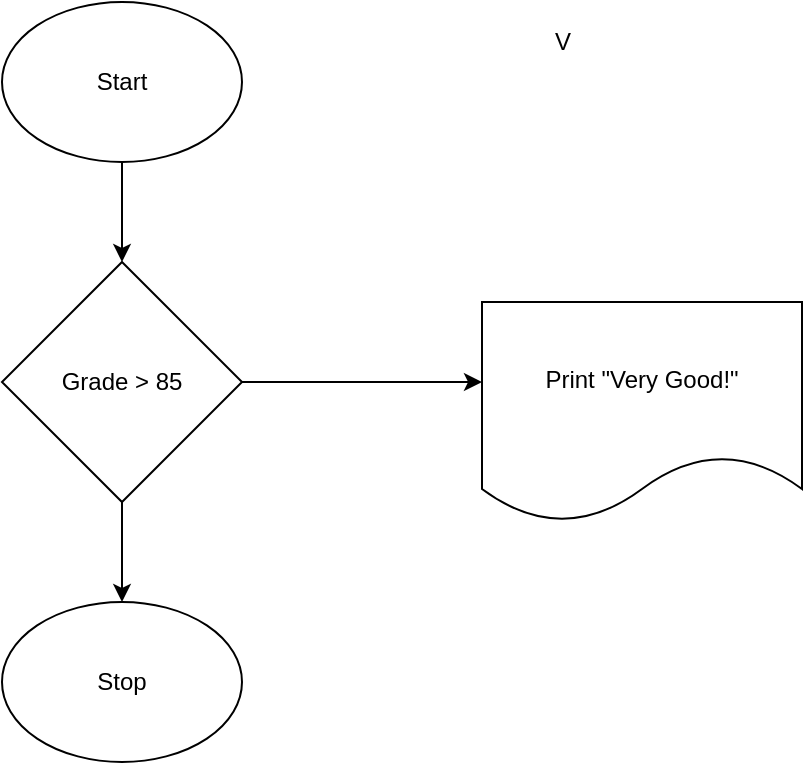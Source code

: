<mxfile version="20.1.1" type="github"><diagram id="pZL_fpl7D5ItnH6Jgsg_" name="Page-1"><mxGraphModel dx="782" dy="425" grid="1" gridSize="10" guides="1" tooltips="1" connect="1" arrows="1" fold="1" page="1" pageScale="1" pageWidth="827" pageHeight="1169" math="0" shadow="0"><root><mxCell id="0"/><mxCell id="1" parent="0"/><mxCell id="vA2pLPPvyTt-caXkHrjZ-7" style="edgeStyle=orthogonalEdgeStyle;rounded=0;orthogonalLoop=1;jettySize=auto;html=1;exitX=0.5;exitY=1;exitDx=0;exitDy=0;entryX=0.5;entryY=0;entryDx=0;entryDy=0;" parent="1" source="vA2pLPPvyTt-caXkHrjZ-1" target="vA2pLPPvyTt-caXkHrjZ-5" edge="1"><mxGeometry relative="1" as="geometry"/></mxCell><mxCell id="vA2pLPPvyTt-caXkHrjZ-1" value="Start" style="ellipse;whiteSpace=wrap;html=1;" parent="1" vertex="1"><mxGeometry x="340" y="30" width="120" height="80" as="geometry"/></mxCell><mxCell id="vA2pLPPvyTt-caXkHrjZ-2" value="Stop" style="ellipse;whiteSpace=wrap;html=1;" parent="1" vertex="1"><mxGeometry x="340" y="330" width="120" height="80" as="geometry"/></mxCell><mxCell id="vA2pLPPvyTt-caXkHrjZ-4" value="V" style="text;html=1;align=center;verticalAlign=middle;resizable=0;points=[];autosize=1;strokeColor=none;fillColor=none;" parent="1" vertex="1"><mxGeometry x="605" y="35" width="30" height="30" as="geometry"/></mxCell><mxCell id="vA2pLPPvyTt-caXkHrjZ-6" style="edgeStyle=orthogonalEdgeStyle;rounded=0;orthogonalLoop=1;jettySize=auto;html=1;" parent="1" source="vA2pLPPvyTt-caXkHrjZ-5" edge="1"><mxGeometry relative="1" as="geometry"><mxPoint x="580" y="220" as="targetPoint"/></mxGeometry></mxCell><mxCell id="vA2pLPPvyTt-caXkHrjZ-8" style="edgeStyle=orthogonalEdgeStyle;rounded=0;orthogonalLoop=1;jettySize=auto;html=1;exitX=0.5;exitY=1;exitDx=0;exitDy=0;entryX=0.5;entryY=0;entryDx=0;entryDy=0;" parent="1" source="vA2pLPPvyTt-caXkHrjZ-5" target="vA2pLPPvyTt-caXkHrjZ-2" edge="1"><mxGeometry relative="1" as="geometry"/></mxCell><mxCell id="vA2pLPPvyTt-caXkHrjZ-5" value="Grade &amp;gt; 85" style="rhombus;whiteSpace=wrap;html=1;" parent="1" vertex="1"><mxGeometry x="340" y="160" width="120" height="120" as="geometry"/></mxCell><mxCell id="vA2pLPPvyTt-caXkHrjZ-10" value="Print &quot;Very Good!&quot;" style="shape=document;whiteSpace=wrap;html=1;boundedLbl=1;" parent="1" vertex="1"><mxGeometry x="580" y="180" width="160" height="110" as="geometry"/></mxCell></root></mxGraphModel></diagram></mxfile>